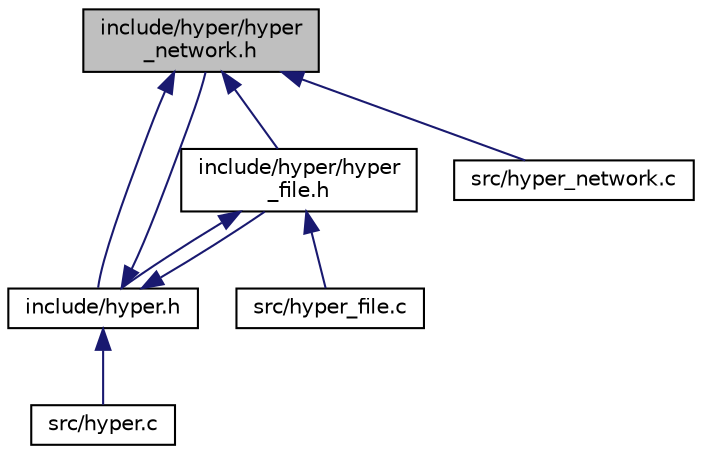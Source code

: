 digraph "include/hyper/hyper_network.h"
{
 // LATEX_PDF_SIZE
  edge [fontname="Helvetica",fontsize="10",labelfontname="Helvetica",labelfontsize="10"];
  node [fontname="Helvetica",fontsize="10",shape=record];
  Node1 [label="include/hyper/hyper\l_network.h",height=0.2,width=0.4,color="black", fillcolor="grey75", style="filled", fontcolor="black",tooltip=" "];
  Node1 -> Node2 [dir="back",color="midnightblue",fontsize="10",style="solid",fontname="Helvetica"];
  Node2 [label="include/hyper/hyper\l_file.h",height=0.2,width=0.4,color="black", fillcolor="white", style="filled",URL="$hyper__file_8h.html",tooltip=" "];
  Node2 -> Node3 [dir="back",color="midnightblue",fontsize="10",style="solid",fontname="Helvetica"];
  Node3 [label="include/hyper.h",height=0.2,width=0.4,color="black", fillcolor="white", style="filled",URL="$hyper_8h.html",tooltip="Common functions and variables."];
  Node3 -> Node2 [dir="back",color="midnightblue",fontsize="10",style="solid",fontname="Helvetica"];
  Node3 -> Node1 [dir="back",color="midnightblue",fontsize="10",style="solid",fontname="Helvetica"];
  Node3 -> Node4 [dir="back",color="midnightblue",fontsize="10",style="solid",fontname="Helvetica"];
  Node4 [label="src/hyper.c",height=0.2,width=0.4,color="black", fillcolor="white", style="filled",URL="$hyper_8c.html",tooltip=" "];
  Node2 -> Node5 [dir="back",color="midnightblue",fontsize="10",style="solid",fontname="Helvetica"];
  Node5 [label="src/hyper_file.c",height=0.2,width=0.4,color="black", fillcolor="white", style="filled",URL="$hyper__file_8c.html",tooltip=" "];
  Node1 -> Node3 [dir="back",color="midnightblue",fontsize="10",style="solid",fontname="Helvetica"];
  Node1 -> Node6 [dir="back",color="midnightblue",fontsize="10",style="solid",fontname="Helvetica"];
  Node6 [label="src/hyper_network.c",height=0.2,width=0.4,color="black", fillcolor="white", style="filled",URL="$hyper__network_8c.html",tooltip=" "];
}

